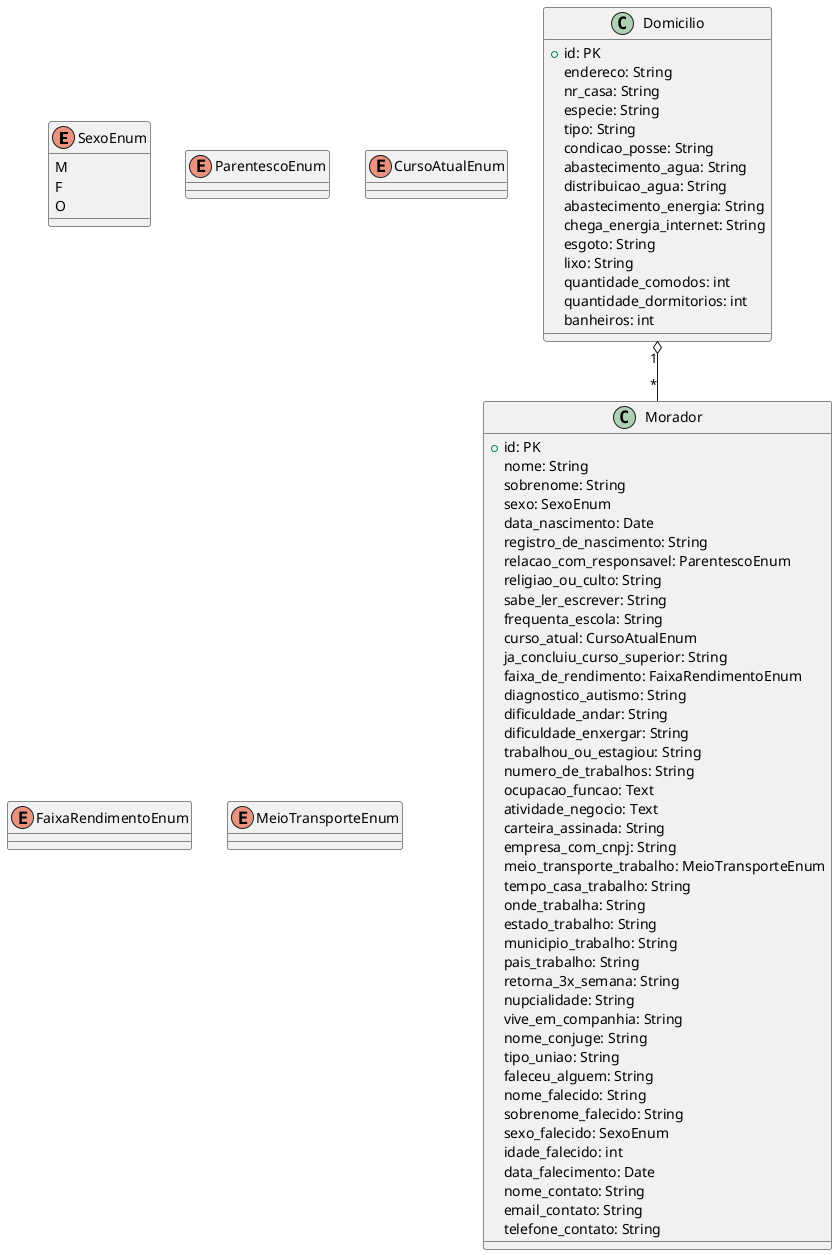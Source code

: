 @startuml DiagramaDeClasses_Django

enum SexoEnum {
  M
  F
  O
}
enum ParentescoEnum
enum CursoAtualEnum
enum FaixaRendimentoEnum
enum MeioTransporteEnum

class Domicilio {
  +id: PK
  endereco: String
  nr_casa: String
  especie: String
  tipo: String
  condicao_posse: String
  abastecimento_agua: String
  distribuicao_agua: String
  abastecimento_energia: String
  chega_energia_internet: String
  esgoto: String
  lixo: String
  quantidade_comodos: int
  quantidade_dormitorios: int
  banheiros: int
}

class Morador {
  +id: PK
  nome: String
  sobrenome: String
  sexo: SexoEnum
  data_nascimento: Date
  registro_de_nascimento: String
  relacao_com_responsavel: ParentescoEnum
  religiao_ou_culto: String
  sabe_ler_escrever: String
  frequenta_escola: String
  curso_atual: CursoAtualEnum
  ja_concluiu_curso_superior: String
  faixa_de_rendimento: FaixaRendimentoEnum
  diagnostico_autismo: String
  dificuldade_andar: String
  dificuldade_enxergar: String
  trabalhou_ou_estagiou: String
  numero_de_trabalhos: String
  ocupacao_funcao: Text
  atividade_negocio: Text
  carteira_assinada: String
  empresa_com_cnpj: String
  meio_transporte_trabalho: MeioTransporteEnum
  tempo_casa_trabalho: String
  onde_trabalha: String
  estado_trabalho: String
  municipio_trabalho: String
  pais_trabalho: String
  retorna_3x_semana: String
  nupcialidade: String
  vive_em_companhia: String
  nome_conjuge: String
  tipo_uniao: String
  faleceu_alguem: String
  nome_falecido: String
  sobrenome_falecido: String
  sexo_falecido: SexoEnum
  idade_falecido: int
  data_falecimento: Date
  nome_contato: String
  email_contato: String
  telefone_contato: String
}

Domicilio "1" o-- "*" Morador

@enduml
